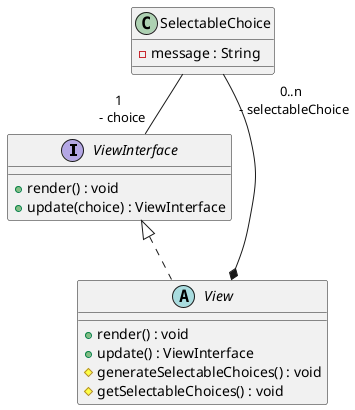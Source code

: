 @startuml
'https://plantuml.com/class-diagram

interface ViewInterface {
    + render() : void
    + update(choice) : ViewInterface
}

abstract class View implements ViewInterface{
    + render() : void
    + update() : ViewInterface
    # generateSelectableChoices() : void
    # getSelectableChoices() : void
}


class SelectableChoice{
    - message : String
}

SelectableChoice -- "1 \n - choice" ViewInterface
SelectableChoice "0..n \n - selectableChoice" --* View



@enduml
